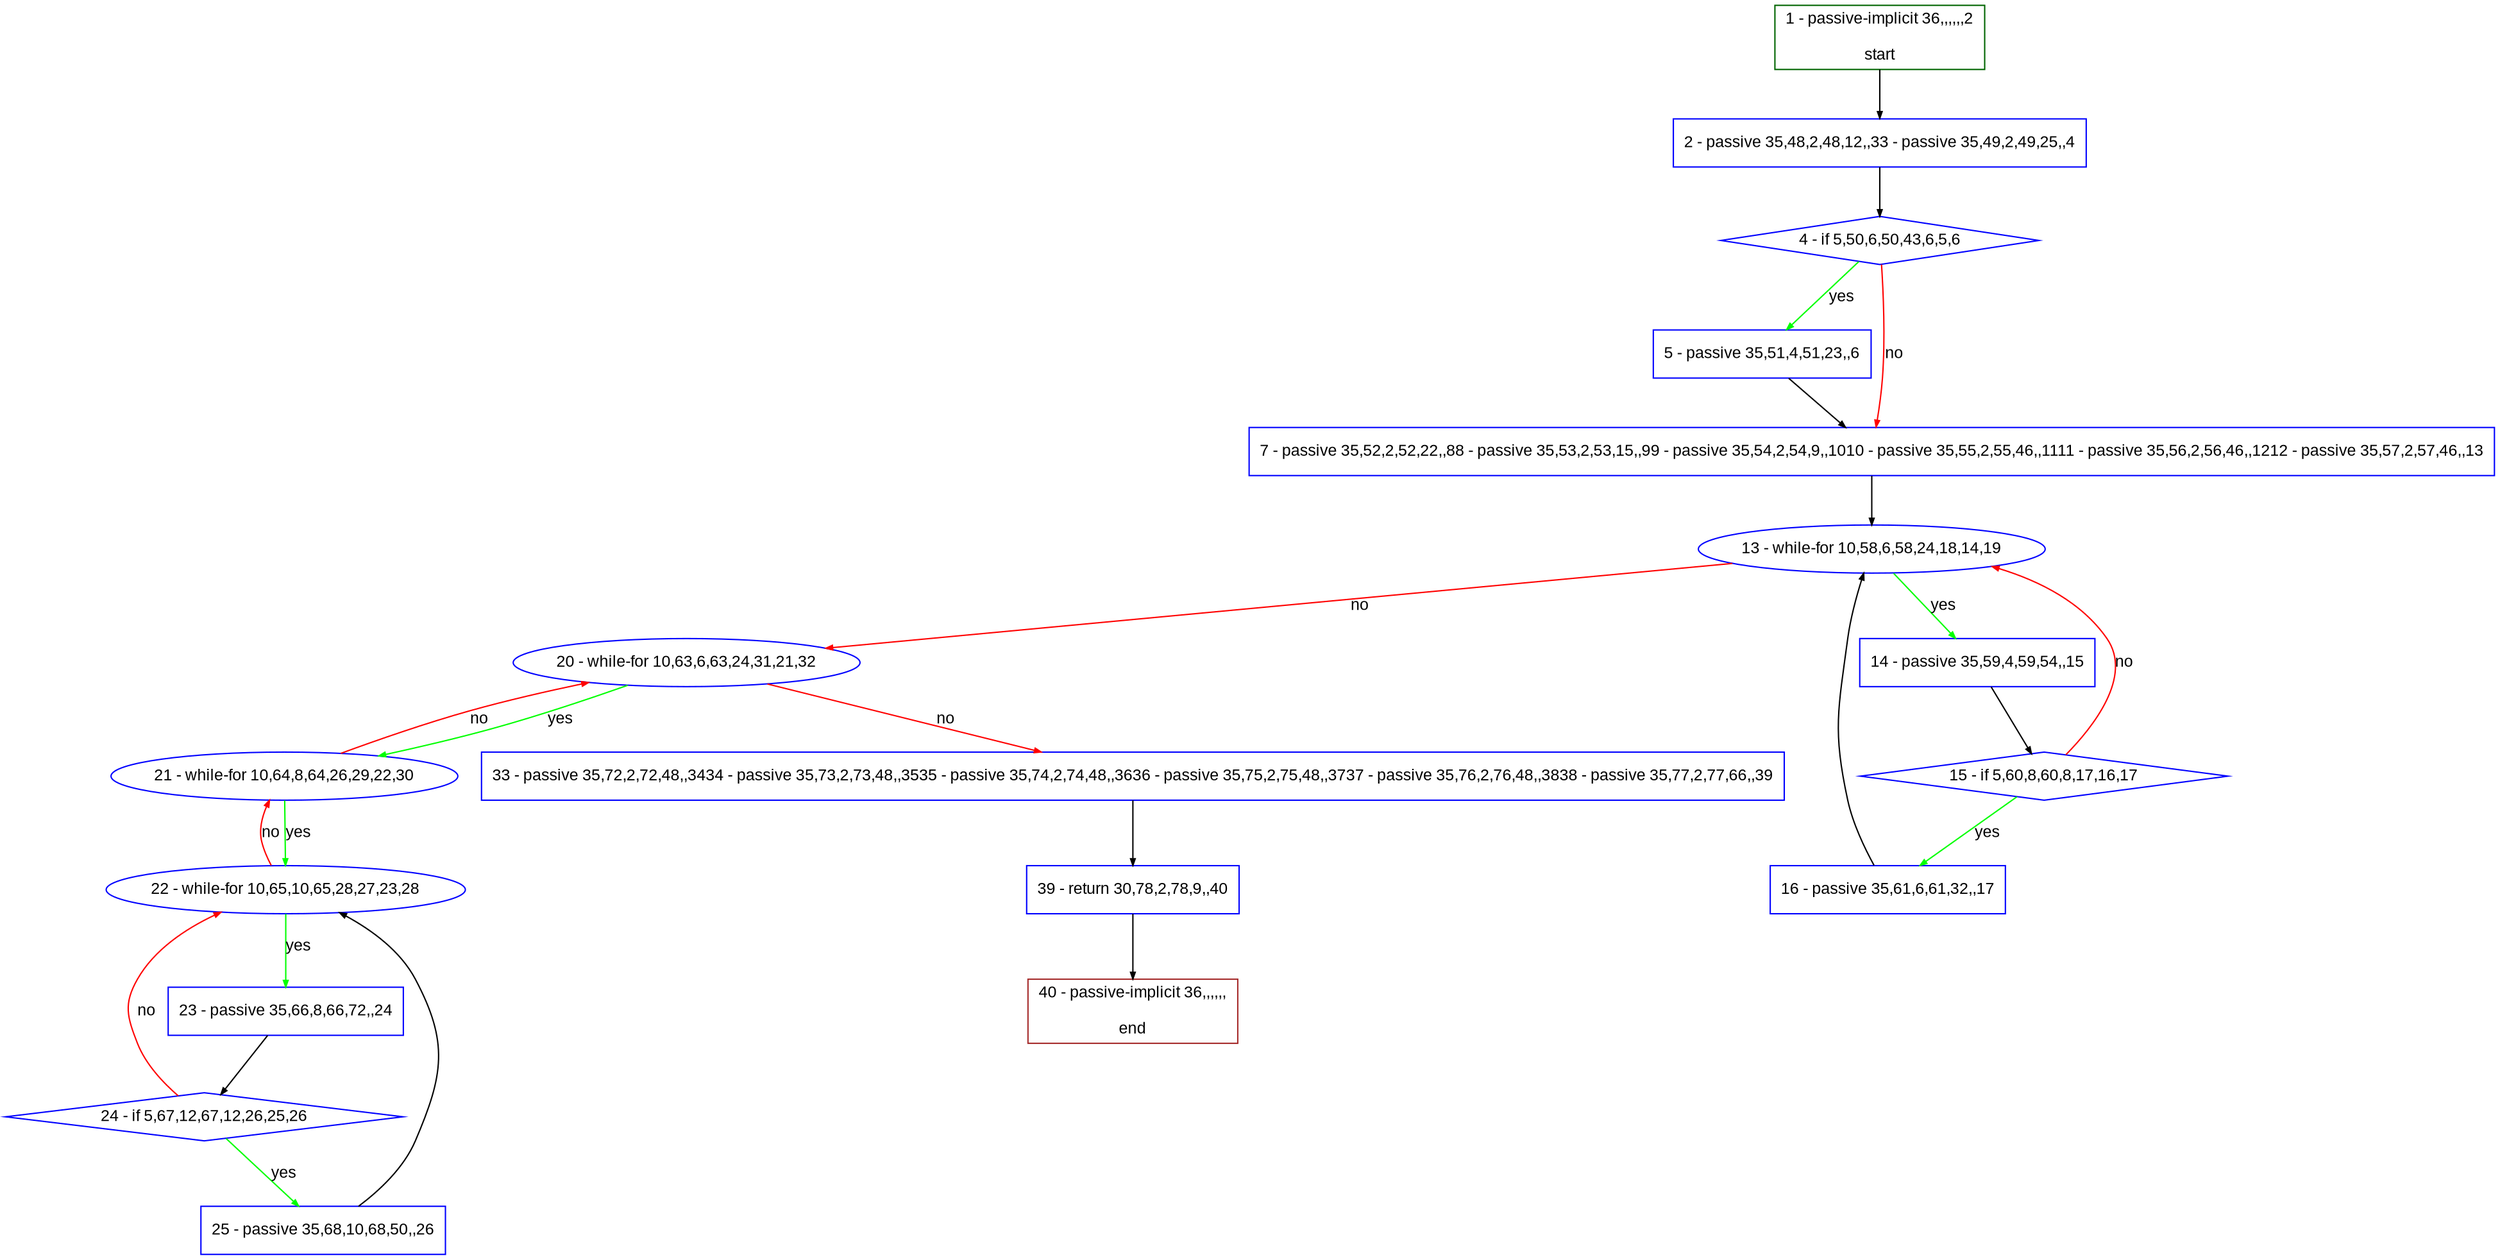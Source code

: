 digraph "" {
  graph [pack="true", label="", fontsize="12", packmode="clust", fontname="Arial", fillcolor="#FFFFCC", bgcolor="white", style="rounded,filled", compound="true"];
  node [node_initialized="no", label="", color="grey", fontsize="12", fillcolor="white", fontname="Arial", style="filled", shape="rectangle", compound="true", fixedsize="false"];
  edge [fontcolor="black", arrowhead="normal", arrowtail="none", arrowsize="0.5", ltail="", label="", color="black", fontsize="12", lhead="", fontname="Arial", dir="forward", compound="true"];
  __N1 [label="2 - passive 35,48,2,48,12,,33 - passive 35,49,2,49,25,,4", color="#0000ff", fillcolor="#ffffff", style="filled", shape="box"];
  __N2 [label="1 - passive-implicit 36,,,,,,2\n\nstart", color="#006400", fillcolor="#ffffff", style="filled", shape="box"];
  __N3 [label="4 - if 5,50,6,50,43,6,5,6", color="#0000ff", fillcolor="#ffffff", style="filled", shape="diamond"];
  __N4 [label="5 - passive 35,51,4,51,23,,6", color="#0000ff", fillcolor="#ffffff", style="filled", shape="box"];
  __N5 [label="7 - passive 35,52,2,52,22,,88 - passive 35,53,2,53,15,,99 - passive 35,54,2,54,9,,1010 - passive 35,55,2,55,46,,1111 - passive 35,56,2,56,46,,1212 - passive 35,57,2,57,46,,13", color="#0000ff", fillcolor="#ffffff", style="filled", shape="box"];
  __N6 [label="13 - while-for 10,58,6,58,24,18,14,19", color="#0000ff", fillcolor="#ffffff", style="filled", shape="oval"];
  __N7 [label="14 - passive 35,59,4,59,54,,15", color="#0000ff", fillcolor="#ffffff", style="filled", shape="box"];
  __N8 [label="20 - while-for 10,63,6,63,24,31,21,32", color="#0000ff", fillcolor="#ffffff", style="filled", shape="oval"];
  __N9 [label="15 - if 5,60,8,60,8,17,16,17", color="#0000ff", fillcolor="#ffffff", style="filled", shape="diamond"];
  __N10 [label="16 - passive 35,61,6,61,32,,17", color="#0000ff", fillcolor="#ffffff", style="filled", shape="box"];
  __N11 [label="21 - while-for 10,64,8,64,26,29,22,30", color="#0000ff", fillcolor="#ffffff", style="filled", shape="oval"];
  __N12 [label="33 - passive 35,72,2,72,48,,3434 - passive 35,73,2,73,48,,3535 - passive 35,74,2,74,48,,3636 - passive 35,75,2,75,48,,3737 - passive 35,76,2,76,48,,3838 - passive 35,77,2,77,66,,39", color="#0000ff", fillcolor="#ffffff", style="filled", shape="box"];
  __N13 [label="22 - while-for 10,65,10,65,28,27,23,28", color="#0000ff", fillcolor="#ffffff", style="filled", shape="oval"];
  __N14 [label="23 - passive 35,66,8,66,72,,24", color="#0000ff", fillcolor="#ffffff", style="filled", shape="box"];
  __N15 [label="24 - if 5,67,12,67,12,26,25,26", color="#0000ff", fillcolor="#ffffff", style="filled", shape="diamond"];
  __N16 [label="25 - passive 35,68,10,68,50,,26", color="#0000ff", fillcolor="#ffffff", style="filled", shape="box"];
  __N17 [label="39 - return 30,78,2,78,9,,40", color="#0000ff", fillcolor="#ffffff", style="filled", shape="box"];
  __N18 [label="40 - passive-implicit 36,,,,,,\n\nend", color="#a52a2a", fillcolor="#ffffff", style="filled", shape="box"];
  __N2 -> __N1 [arrowhead="normal", arrowtail="none", color="#000000", label="", dir="forward"];
  __N1 -> __N3 [arrowhead="normal", arrowtail="none", color="#000000", label="", dir="forward"];
  __N3 -> __N4 [arrowhead="normal", arrowtail="none", color="#00ff00", label="yes", dir="forward"];
  __N3 -> __N5 [arrowhead="normal", arrowtail="none", color="#ff0000", label="no", dir="forward"];
  __N4 -> __N5 [arrowhead="normal", arrowtail="none", color="#000000", label="", dir="forward"];
  __N5 -> __N6 [arrowhead="normal", arrowtail="none", color="#000000", label="", dir="forward"];
  __N6 -> __N7 [arrowhead="normal", arrowtail="none", color="#00ff00", label="yes", dir="forward"];
  __N6 -> __N8 [arrowhead="normal", arrowtail="none", color="#ff0000", label="no", dir="forward"];
  __N7 -> __N9 [arrowhead="normal", arrowtail="none", color="#000000", label="", dir="forward"];
  __N9 -> __N6 [arrowhead="normal", arrowtail="none", color="#ff0000", label="no", dir="forward"];
  __N9 -> __N10 [arrowhead="normal", arrowtail="none", color="#00ff00", label="yes", dir="forward"];
  __N10 -> __N6 [arrowhead="normal", arrowtail="none", color="#000000", label="", dir="forward"];
  __N8 -> __N11 [arrowhead="normal", arrowtail="none", color="#00ff00", label="yes", dir="forward"];
  __N11 -> __N8 [arrowhead="normal", arrowtail="none", color="#ff0000", label="no", dir="forward"];
  __N8 -> __N12 [arrowhead="normal", arrowtail="none", color="#ff0000", label="no", dir="forward"];
  __N11 -> __N13 [arrowhead="normal", arrowtail="none", color="#00ff00", label="yes", dir="forward"];
  __N13 -> __N11 [arrowhead="normal", arrowtail="none", color="#ff0000", label="no", dir="forward"];
  __N13 -> __N14 [arrowhead="normal", arrowtail="none", color="#00ff00", label="yes", dir="forward"];
  __N14 -> __N15 [arrowhead="normal", arrowtail="none", color="#000000", label="", dir="forward"];
  __N15 -> __N13 [arrowhead="normal", arrowtail="none", color="#ff0000", label="no", dir="forward"];
  __N15 -> __N16 [arrowhead="normal", arrowtail="none", color="#00ff00", label="yes", dir="forward"];
  __N16 -> __N13 [arrowhead="normal", arrowtail="none", color="#000000", label="", dir="forward"];
  __N12 -> __N17 [arrowhead="normal", arrowtail="none", color="#000000", label="", dir="forward"];
  __N17 -> __N18 [arrowhead="normal", arrowtail="none", color="#000000", label="", dir="forward"];
}
